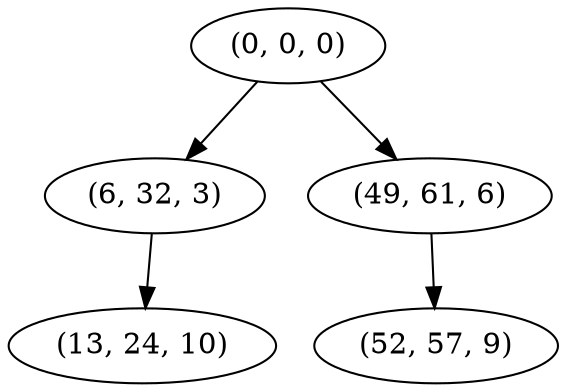 digraph tree {
    "(0, 0, 0)";
    "(6, 32, 3)";
    "(13, 24, 10)";
    "(49, 61, 6)";
    "(52, 57, 9)";
    "(0, 0, 0)" -> "(6, 32, 3)";
    "(0, 0, 0)" -> "(49, 61, 6)";
    "(6, 32, 3)" -> "(13, 24, 10)";
    "(49, 61, 6)" -> "(52, 57, 9)";
}
